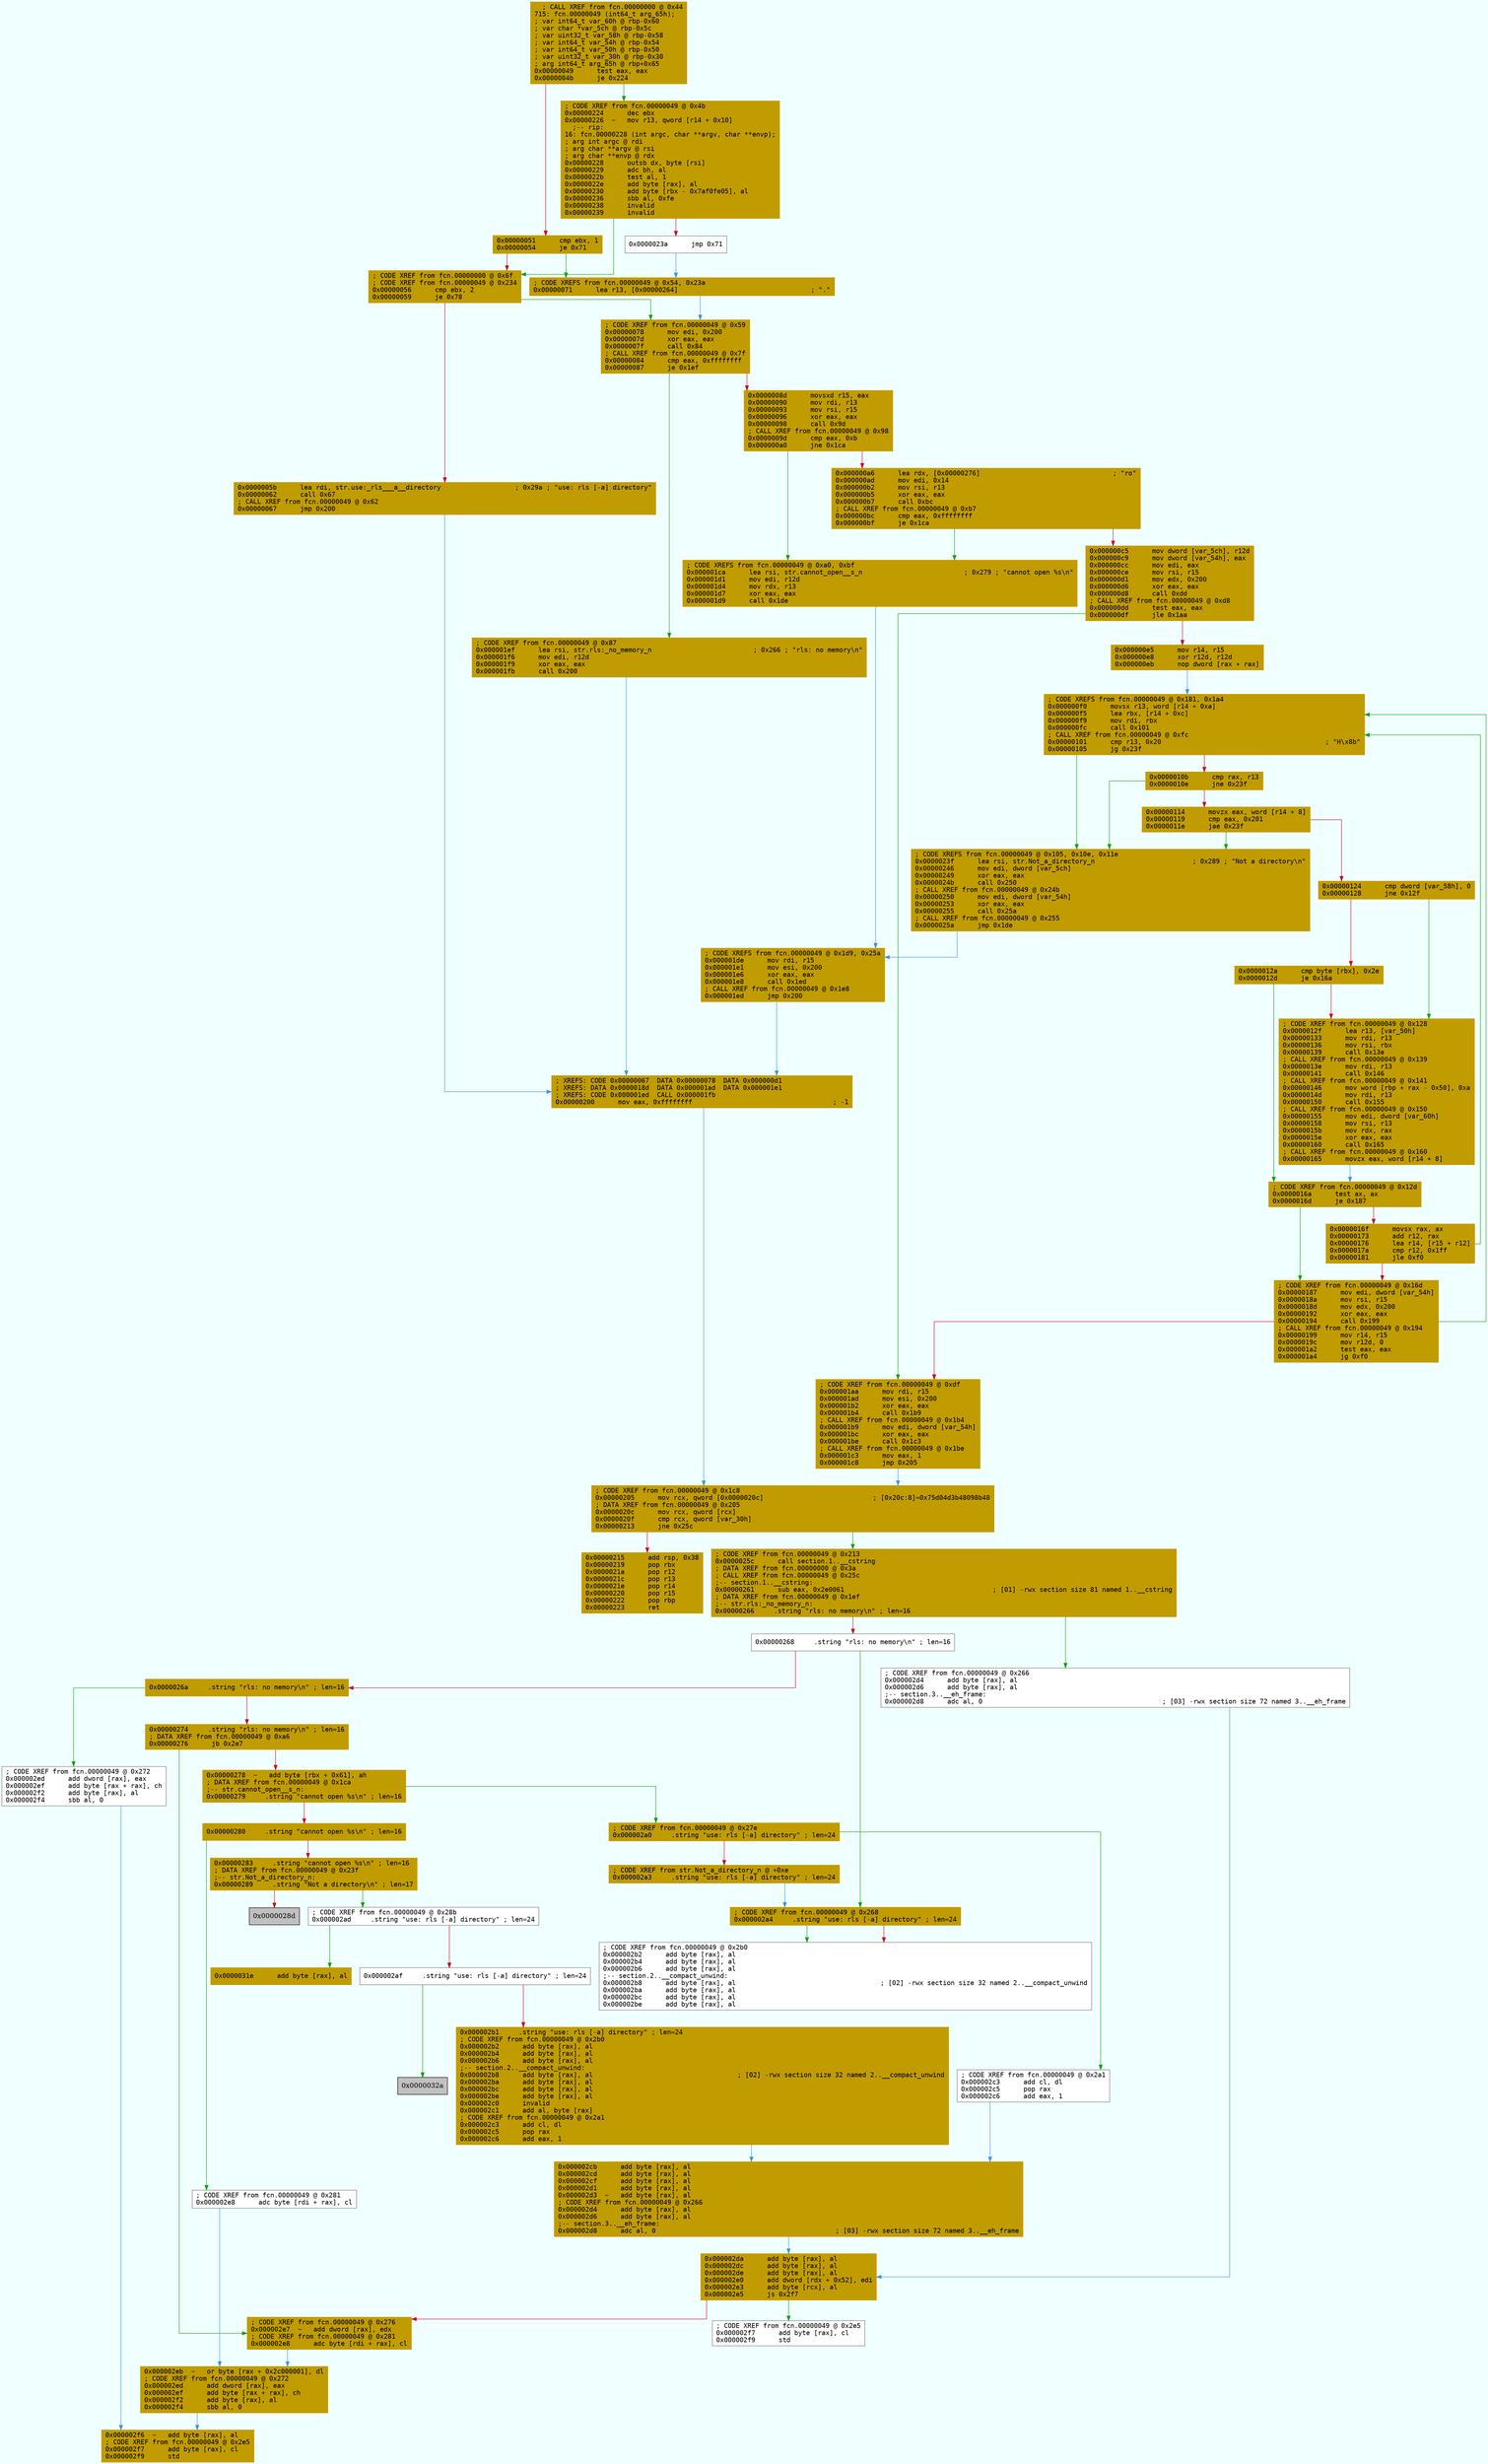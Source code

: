 digraph code {
	graph [bgcolor=azure fontsize=8 fontname="Courier" splines="ortho"];
	node [fillcolor=gray style=filled shape=box];
	edge [arrowhead="normal"];
	"0x00000049" [URL="fcn.00000049/0x00000049", fillcolor="#c19c00",color="#c19c00", fontname="Courier",label="  ; CALL XREF from fcn.00000000 @ 0x44\l715: fcn.00000049 (int64_t arg_65h);\l; var int64_t var_60h @ rbp-0x60\l; var char *var_5ch @ rbp-0x5c\l; var uint32_t var_58h @ rbp-0x58\l; var int64_t var_54h @ rbp-0x54\l; var int64_t var_50h @ rbp-0x50\l; var uint32_t var_30h @ rbp-0x30\l; arg int64_t arg_65h @ rbp+0x65\l0x00000049      test eax, eax\l0x0000004b      je 0x224\l"]
	"0x00000051" [URL="fcn.00000049/0x00000051", fillcolor="#c19c00",color="#c19c00", fontname="Courier",label="0x00000051      cmp ebx, 1\l0x00000054      je 0x71\l"]
	"0x00000056" [URL="fcn.00000049/0x00000056", fillcolor="#c19c00",color="#c19c00", fontname="Courier",label="; CODE XREF from fcn.00000000 @ 0x6f\l; CODE XREF from fcn.00000049 @ 0x234\l0x00000056      cmp ebx, 2\l0x00000059      je 0x78\l"]
	"0x0000005b" [URL="fcn.00000049/0x0000005b", fillcolor="#c19c00",color="#c19c00", fontname="Courier",label="0x0000005b      lea rdi, str.use:_rls___a__directory                   ; 0x29a ; \"use: rls [-a] directory\"\l0x00000062      call 0x67\l; CALL XREF from fcn.00000049 @ 0x62\l0x00000067      jmp 0x200\l"]
	"0x00000071" [URL="fcn.00000049/0x00000071", fillcolor="#c19c00",color="#c19c00", fontname="Courier",label="; CODE XREFS from fcn.00000049 @ 0x54, 0x23a\l0x00000071      lea r13, [0x00000264]                                  ; \".\"\l"]
	"0x00000078" [URL="fcn.00000049/0x00000078", fillcolor="#c19c00",color="#c19c00", fontname="Courier",label="; CODE XREF from fcn.00000049 @ 0x59\l0x00000078      mov edi, 0x200\l0x0000007d      xor eax, eax\l0x0000007f      call 0x84\l; CALL XREF from fcn.00000049 @ 0x7f\l0x00000084      cmp eax, 0xffffffff\l0x00000087      je 0x1ef\l"]
	"0x0000008d" [URL="fcn.00000049/0x0000008d", fillcolor="#c19c00",color="#c19c00", fontname="Courier",label="0x0000008d      movsxd r15, eax\l0x00000090      mov rdi, r13\l0x00000093      mov rsi, r15\l0x00000096      xor eax, eax\l0x00000098      call 0x9d\l; CALL XREF from fcn.00000049 @ 0x98\l0x0000009d      cmp eax, 0xb\l0x000000a0      jne 0x1ca\l"]
	"0x000000a6" [URL="fcn.00000049/0x000000a6", fillcolor="#c19c00",color="#c19c00", fontname="Courier",label="0x000000a6      lea rdx, [0x00000276]                                  ; \"ro\"\l0x000000ad      mov edi, 0x14\l0x000000b2      mov rsi, r13\l0x000000b5      xor eax, eax\l0x000000b7      call 0xbc\l; CALL XREF from fcn.00000049 @ 0xb7\l0x000000bc      cmp eax, 0xffffffff\l0x000000bf      je 0x1ca\l"]
	"0x000000c5" [URL="fcn.00000049/0x000000c5", fillcolor="#c19c00",color="#c19c00", fontname="Courier",label="0x000000c5      mov dword [var_5ch], r12d\l0x000000c9      mov dword [var_54h], eax\l0x000000cc      mov edi, eax\l0x000000ce      mov rsi, r15\l0x000000d1      mov edx, 0x200\l0x000000d6      xor eax, eax\l0x000000d8      call 0xdd\l; CALL XREF from fcn.00000049 @ 0xd8\l0x000000dd      test eax, eax\l0x000000df      jle 0x1aa\l"]
	"0x000000e5" [URL="fcn.00000049/0x000000e5", fillcolor="#c19c00",color="#c19c00", fontname="Courier",label="0x000000e5      mov r14, r15\l0x000000e8      xor r12d, r12d\l0x000000eb      nop dword [rax + rax]\l"]
	"0x000000f0" [URL="fcn.00000049/0x000000f0", fillcolor="#c19c00",color="#c19c00", fontname="Courier",label="; CODE XREFS from fcn.00000049 @ 0x181, 0x1a4\l0x000000f0      movsx r13, word [r14 + 0xa]\l0x000000f5      lea rbx, [r14 + 0xc]\l0x000000f9      mov rdi, rbx\l0x000000fc      call 0x101\l; CALL XREF from fcn.00000049 @ 0xfc\l0x00000101      cmp r13, 0x20                                          ; \"H\\x8b\"\l0x00000105      jg 0x23f\l"]
	"0x0000010b" [URL="fcn.00000049/0x0000010b", fillcolor="#c19c00",color="#c19c00", fontname="Courier",label="0x0000010b      cmp rax, r13\l0x0000010e      jne 0x23f\l"]
	"0x00000114" [URL="fcn.00000049/0x00000114", fillcolor="#c19c00",color="#c19c00", fontname="Courier",label="0x00000114      movzx eax, word [r14 + 8]\l0x00000119      cmp eax, 0x201\l0x0000011e      jae 0x23f\l"]
	"0x00000124" [URL="fcn.00000049/0x00000124", fillcolor="#c19c00",color="#c19c00", fontname="Courier",label="0x00000124      cmp dword [var_58h], 0\l0x00000128      jne 0x12f\l"]
	"0x0000012a" [URL="fcn.00000049/0x0000012a", fillcolor="#c19c00",color="#c19c00", fontname="Courier",label="0x0000012a      cmp byte [rbx], 0x2e\l0x0000012d      je 0x16a\l"]
	"0x0000012f" [URL="fcn.00000049/0x0000012f", fillcolor="#c19c00",color="#c19c00", fontname="Courier",label="; CODE XREF from fcn.00000049 @ 0x128\l0x0000012f      lea r13, [var_50h]\l0x00000133      mov rdi, r13\l0x00000136      mov rsi, rbx\l0x00000139      call 0x13e\l; CALL XREF from fcn.00000049 @ 0x139\l0x0000013e      mov rdi, r13\l0x00000141      call 0x146\l; CALL XREF from fcn.00000049 @ 0x141\l0x00000146      mov word [rbp + rax - 0x50], 0xa\l0x0000014d      mov rdi, r13\l0x00000150      call 0x155\l; CALL XREF from fcn.00000049 @ 0x150\l0x00000155      mov edi, dword [var_60h]\l0x00000158      mov rsi, r13\l0x0000015b      mov rdx, rax\l0x0000015e      xor eax, eax\l0x00000160      call 0x165\l; CALL XREF from fcn.00000049 @ 0x160\l0x00000165      movzx eax, word [r14 + 8]\l"]
	"0x0000016a" [URL="fcn.00000049/0x0000016a", fillcolor="#c19c00",color="#c19c00", fontname="Courier",label="; CODE XREF from fcn.00000049 @ 0x12d\l0x0000016a      test ax, ax\l0x0000016d      je 0x187\l"]
	"0x0000016f" [URL="fcn.00000049/0x0000016f", fillcolor="#c19c00",color="#c19c00", fontname="Courier",label="0x0000016f      movsx rax, ax\l0x00000173      add r12, rax\l0x00000176      lea r14, [r15 + r12]\l0x0000017a      cmp r12, 0x1ff\l0x00000181      jle 0xf0\l"]
	"0x00000187" [URL="fcn.00000049/0x00000187", fillcolor="#c19c00",color="#c19c00", fontname="Courier",label="; CODE XREF from fcn.00000049 @ 0x16d\l0x00000187      mov edi, dword [var_54h]\l0x0000018a      mov rsi, r15\l0x0000018d      mov edx, 0x200\l0x00000192      xor eax, eax\l0x00000194      call 0x199\l; CALL XREF from fcn.00000049 @ 0x194\l0x00000199      mov r14, r15\l0x0000019c      mov r12d, 0\l0x000001a2      test eax, eax\l0x000001a4      jg 0xf0\l"]
	"0x000001aa" [URL="fcn.00000049/0x000001aa", fillcolor="#c19c00",color="#c19c00", fontname="Courier",label="; CODE XREF from fcn.00000049 @ 0xdf\l0x000001aa      mov rdi, r15\l0x000001ad      mov esi, 0x200\l0x000001b2      xor eax, eax\l0x000001b4      call 0x1b9\l; CALL XREF from fcn.00000049 @ 0x1b4\l0x000001b9      mov edi, dword [var_54h]\l0x000001bc      xor eax, eax\l0x000001be      call 0x1c3\l; CALL XREF from fcn.00000049 @ 0x1be\l0x000001c3      mov eax, 1\l0x000001c8      jmp 0x205\l"]
	"0x000001ca" [URL="fcn.00000049/0x000001ca", fillcolor="#c19c00",color="#c19c00", fontname="Courier",label="; CODE XREFS from fcn.00000049 @ 0xa0, 0xbf\l0x000001ca      lea rsi, str.cannot_open__s_n                          ; 0x279 ; \"cannot open %s\\n\"\l0x000001d1      mov edi, r12d\l0x000001d4      mov rdx, r13\l0x000001d7      xor eax, eax\l0x000001d9      call 0x1de\l"]
	"0x000001de" [URL="fcn.00000049/0x000001de", fillcolor="#c19c00",color="#c19c00", fontname="Courier",label="; CODE XREFS from fcn.00000049 @ 0x1d9, 0x25a\l0x000001de      mov rdi, r15\l0x000001e1      mov esi, 0x200\l0x000001e6      xor eax, eax\l0x000001e8      call 0x1ed\l; CALL XREF from fcn.00000049 @ 0x1e8\l0x000001ed      jmp 0x200\l"]
	"0x000001ef" [URL="fcn.00000049/0x000001ef", fillcolor="#c19c00",color="#c19c00", fontname="Courier",label="; CODE XREF from fcn.00000049 @ 0x87\l0x000001ef      lea rsi, str.rls:_no_memory_n                          ; 0x266 ; \"rls: no memory\\n\"\l0x000001f6      mov edi, r12d\l0x000001f9      xor eax, eax\l0x000001fb      call 0x200\l"]
	"0x00000200" [URL="fcn.00000049/0x00000200", fillcolor="#c19c00",color="#c19c00", fontname="Courier",label="; XREFS: CODE 0x00000067  DATA 0x00000078  DATA 0x000000d1  \l; XREFS: DATA 0x0000018d  DATA 0x000001ad  DATA 0x000001e1  \l; XREFS: CODE 0x000001ed  CALL 0x000001fb  \l0x00000200      mov eax, 0xffffffff                                    ; -1\l"]
	"0x00000205" [URL="fcn.00000049/0x00000205", fillcolor="#c19c00",color="#c19c00", fontname="Courier",label="; CODE XREF from fcn.00000049 @ 0x1c8\l0x00000205      mov rcx, qword [0x0000020c]                            ; [0x20c:8]=0x75d04d3b48098b48\l; DATA XREF from fcn.00000049 @ 0x205\l0x0000020c      mov rcx, qword [rcx]\l0x0000020f      cmp rcx, qword [var_30h]\l0x00000213      jne 0x25c\l"]
	"0x00000215" [URL="fcn.00000049/0x00000215", fillcolor="#c19c00",color="#c19c00", fontname="Courier",label="0x00000215      add rsp, 0x38\l0x00000219      pop rbx\l0x0000021a      pop r12\l0x0000021c      pop r13\l0x0000021e      pop r14\l0x00000220      pop r15\l0x00000222      pop rbp\l0x00000223      ret\l"]
	"0x00000224" [URL="fcn.00000049/0x00000224", fillcolor="#c19c00",color="#c19c00", fontname="Courier",label="; CODE XREF from fcn.00000049 @ 0x4b\l0x00000224      dec ebx\l0x00000226  ~   mov r13, qword [r14 + 0x10]\l  ;-- rip:\l16: fcn.00000228 (int argc, char **argv, char **envp);\l; arg int argc @ rdi\l; arg char **argv @ rsi\l; arg char **envp @ rdx\l0x00000228      outsb dx, byte [rsi]\l0x00000229      adc bh, al\l0x0000022b      test al, 1\l0x0000022e      add byte [rax], al\l0x00000230      add byte [rbx - 0x7af0fe05], al\l0x00000236      sbb al, 0xfe\l0x00000238      invalid\l0x00000239      invalid\l"]
	"0x0000023a" [URL="fcn.00000049/0x0000023a", fillcolor="white",color="#767676", fontname="Courier",label="0x0000023a      jmp 0x71\l"]
	"0x0000023f" [URL="fcn.00000049/0x0000023f", fillcolor="#c19c00",color="#c19c00", fontname="Courier",label="; CODE XREFS from fcn.00000049 @ 0x105, 0x10e, 0x11e\l0x0000023f      lea rsi, str.Not_a_directory_n                         ; 0x289 ; \"Not a directory\\n\"\l0x00000246      mov edi, dword [var_5ch]\l0x00000249      xor eax, eax\l0x0000024b      call 0x250\l; CALL XREF from fcn.00000049 @ 0x24b\l0x00000250      mov edi, dword [var_54h]\l0x00000253      xor eax, eax\l0x00000255      call 0x25a\l; CALL XREF from fcn.00000049 @ 0x255\l0x0000025a      jmp 0x1de\l"]
	"0x0000025c" [URL="fcn.00000049/0x0000025c", fillcolor="#c19c00",color="#c19c00", fontname="Courier",label="; CODE XREF from fcn.00000049 @ 0x213\l0x0000025c      call section.1..__cstring\l; DATA XREF from fcn.00000000 @ 0x3a\l; CALL XREF from fcn.00000049 @ 0x25c\l;-- section.1..__cstring:\l0x00000261      sub eax, 0x2e0061                                      ; [01] -rwx section size 81 named 1..__cstring\l; DATA XREF from fcn.00000049 @ 0x1ef\l;-- str.rls:_no_memory_n:\l0x00000266     .string \"rls: no memory\\n\" ; len=16\l"]
	"0x00000268" [URL="fcn.00000049/0x00000268", fillcolor="white",color="#767676", fontname="Courier",label="0x00000268     .string \"rls: no memory\\n\" ; len=16\l"]
	"0x0000026a" [URL="fcn.00000049/0x0000026a", fillcolor="#c19c00",color="#c19c00", fontname="Courier",label="0x0000026a     .string \"rls: no memory\\n\" ; len=16\l"]
	"0x00000274" [URL="fcn.00000049/0x00000274", fillcolor="#c19c00",color="#c19c00", fontname="Courier",label="0x00000274     .string \"rls: no memory\\n\" ; len=16\l; DATA XREF from fcn.00000049 @ 0xa6\l0x00000276      jb 0x2e7\l"]
	"0x00000278" [URL="fcn.00000049/0x00000278", fillcolor="#c19c00",color="#c19c00", fontname="Courier",label="0x00000278  ~   add byte [rbx + 0x61], ah\l; DATA XREF from fcn.00000049 @ 0x1ca\l;-- str.cannot_open__s_n:\l0x00000279     .string \"cannot open %s\\n\" ; len=16\l"]
	"0x00000280" [URL="fcn.00000049/0x00000280", fillcolor="#c19c00",color="#c19c00", fontname="Courier",label="0x00000280     .string \"cannot open %s\\n\" ; len=16\l"]
	"0x00000283" [URL="fcn.00000049/0x00000283", fillcolor="#c19c00",color="#c19c00", fontname="Courier",label="0x00000283     .string \"cannot open %s\\n\" ; len=16\l; DATA XREF from fcn.00000049 @ 0x23f\l;-- str.Not_a_directory_n:\l0x00000289     .string \"Not a directory\\n\" ; len=17\l"]
	"0x000002a0" [URL="fcn.00000049/0x000002a0", fillcolor="#c19c00",color="#c19c00", fontname="Courier",label="; CODE XREF from fcn.00000049 @ 0x27e\l0x000002a0     .string \"use: rls [-a] directory\" ; len=24\l"]
	"0x000002a3" [URL="fcn.00000049/0x000002a3", fillcolor="#c19c00",color="#c19c00", fontname="Courier",label="; CODE XREF from str.Not_a_directory_n @ +0xe\l0x000002a3     .string \"use: rls [-a] directory\" ; len=24\l"]
	"0x000002a4" [URL="fcn.00000049/0x000002a4", fillcolor="#c19c00",color="#c19c00", fontname="Courier",label="; CODE XREF from fcn.00000049 @ 0x268\l0x000002a4     .string \"use: rls [-a] directory\" ; len=24\l"]
	"0x000002ad" [URL="fcn.00000049/0x000002ad", fillcolor="white",color="#767676", fontname="Courier",label="; CODE XREF from fcn.00000049 @ 0x28b\l0x000002ad     .string \"use: rls [-a] directory\" ; len=24\l"]
	"0x000002af" [URL="fcn.00000049/0x000002af", fillcolor="white",color="#767676", fontname="Courier",label="0x000002af     .string \"use: rls [-a] directory\" ; len=24\l"]
	"0x000002b1" [URL="fcn.00000049/0x000002b1", fillcolor="#c19c00",color="#c19c00", fontname="Courier",label="0x000002b1     .string \"use: rls [-a] directory\" ; len=24\l; CODE XREF from fcn.00000049 @ 0x2b0\l0x000002b2      add byte [rax], al\l0x000002b4      add byte [rax], al\l0x000002b6      add byte [rax], al\l;-- section.2..__compact_unwind:\l0x000002b8      add byte [rax], al                                     ; [02] -rwx section size 32 named 2..__compact_unwind\l0x000002ba      add byte [rax], al\l0x000002bc      add byte [rax], al\l0x000002be      add byte [rax], al\l0x000002c0      invalid\l0x000002c1      add al, byte [rax]\l; CODE XREF from fcn.00000049 @ 0x2a1\l0x000002c3      add cl, dl\l0x000002c5      pop rax\l0x000002c6      add eax, 1\l"]
	"0x000002b2" [URL="fcn.00000049/0x000002b2", fillcolor="white",color="#767676", fontname="Courier",label="; CODE XREF from fcn.00000049 @ 0x2b0\l0x000002b2      add byte [rax], al\l0x000002b4      add byte [rax], al\l0x000002b6      add byte [rax], al\l;-- section.2..__compact_unwind:\l0x000002b8      add byte [rax], al                                     ; [02] -rwx section size 32 named 2..__compact_unwind\l0x000002ba      add byte [rax], al\l0x000002bc      add byte [rax], al\l0x000002be      add byte [rax], al\l"]
	"0x000002c3" [URL="fcn.00000049/0x000002c3", fillcolor="white",color="#767676", fontname="Courier",label="; CODE XREF from fcn.00000049 @ 0x2a1\l0x000002c3      add cl, dl\l0x000002c5      pop rax\l0x000002c6      add eax, 1\l"]
	"0x000002cb" [URL="fcn.00000049/0x000002cb", fillcolor="#c19c00",color="#c19c00", fontname="Courier",label="0x000002cb      add byte [rax], al\l0x000002cd      add byte [rax], al\l0x000002cf      add byte [rax], al\l0x000002d1      add byte [rax], al\l0x000002d3  ~   add byte [rax], al\l; CODE XREF from fcn.00000049 @ 0x266\l0x000002d4      add byte [rax], al\l0x000002d6      add byte [rax], al\l;-- section.3..__eh_frame:\l0x000002d8      adc al, 0                                              ; [03] -rwx section size 72 named 3..__eh_frame\l"]
	"0x000002d4" [URL="fcn.00000049/0x000002d4", fillcolor="white",color="#767676", fontname="Courier",label="; CODE XREF from fcn.00000049 @ 0x266\l0x000002d4      add byte [rax], al\l0x000002d6      add byte [rax], al\l;-- section.3..__eh_frame:\l0x000002d8      adc al, 0                                              ; [03] -rwx section size 72 named 3..__eh_frame\l"]
	"0x000002da" [URL="fcn.00000049/0x000002da", fillcolor="#c19c00",color="#c19c00", fontname="Courier",label="0x000002da      add byte [rax], al\l0x000002dc      add byte [rax], al\l0x000002de      add byte [rax], al\l0x000002e0      add dword [rdx + 0x52], edi\l0x000002e3      add byte [rcx], al\l0x000002e5      js 0x2f7\l"]
	"0x000002e7" [URL="fcn.00000049/0x000002e7", fillcolor="#c19c00",color="#c19c00", fontname="Courier",label="; CODE XREF from fcn.00000049 @ 0x276\l0x000002e7  ~   add dword [rax], edx\l; CODE XREF from fcn.00000049 @ 0x281\l0x000002e8      adc byte [rdi + rax], cl\l"]
	"0x000002e8" [URL="fcn.00000049/0x000002e8", fillcolor="white",color="#767676", fontname="Courier",label="; CODE XREF from fcn.00000049 @ 0x281\l0x000002e8      adc byte [rdi + rax], cl\l"]
	"0x000002eb" [URL="fcn.00000049/0x000002eb", fillcolor="#c19c00",color="#c19c00", fontname="Courier",label="0x000002eb  ~   or byte [rax + 0x2c000001], dl\l; CODE XREF from fcn.00000049 @ 0x272\l0x000002ed      add dword [rax], eax\l0x000002ef      add byte [rax + rax], ch\l0x000002f2      add byte [rax], al\l0x000002f4      sbb al, 0\l"]
	"0x000002ed" [URL="fcn.00000049/0x000002ed", fillcolor="white",color="#767676", fontname="Courier",label="; CODE XREF from fcn.00000049 @ 0x272\l0x000002ed      add dword [rax], eax\l0x000002ef      add byte [rax + rax], ch\l0x000002f2      add byte [rax], al\l0x000002f4      sbb al, 0\l"]
	"0x000002f6" [URL="fcn.00000049/0x000002f6", fillcolor="#c19c00",color="#c19c00", fontname="Courier",label="0x000002f6  ~   add byte [rax], al\l; CODE XREF from fcn.00000049 @ 0x2e5\l0x000002f7      add byte [rax], cl\l0x000002f9      std\l"]
	"0x000002f7" [URL="fcn.00000049/0x000002f7", fillcolor="white",color="#767676", fontname="Courier",label="; CODE XREF from fcn.00000049 @ 0x2e5\l0x000002f7      add byte [rax], cl\l0x000002f9      std\l"]
	"0x0000031e" [URL="fcn.00000049/0x0000031e", fillcolor="#c19c00",color="#c19c00", fontname="Courier",label="0x0000031e      add byte [rax], al\l"]
        "0x00000049" -> "0x00000224" [color="#13a10e"];
        "0x00000049" -> "0x00000051" [color="#c50f1f"];
        "0x00000051" -> "0x00000071" [color="#13a10e"];
        "0x00000051" -> "0x00000056" [color="#c50f1f"];
        "0x00000056" -> "0x00000078" [color="#13a10e"];
        "0x00000056" -> "0x0000005b" [color="#c50f1f"];
        "0x0000005b" -> "0x00000200" [color="#3a96dd"];
        "0x00000071" -> "0x00000078" [color="#3a96dd"];
        "0x00000078" -> "0x000001ef" [color="#13a10e"];
        "0x00000078" -> "0x0000008d" [color="#c50f1f"];
        "0x0000008d" -> "0x000001ca" [color="#13a10e"];
        "0x0000008d" -> "0x000000a6" [color="#c50f1f"];
        "0x000000a6" -> "0x000001ca" [color="#13a10e"];
        "0x000000a6" -> "0x000000c5" [color="#c50f1f"];
        "0x000000c5" -> "0x000001aa" [color="#13a10e"];
        "0x000000c5" -> "0x000000e5" [color="#c50f1f"];
        "0x000000e5" -> "0x000000f0" [color="#3a96dd"];
        "0x000000f0" -> "0x0000023f" [color="#13a10e"];
        "0x000000f0" -> "0x0000010b" [color="#c50f1f"];
        "0x0000010b" -> "0x0000023f" [color="#13a10e"];
        "0x0000010b" -> "0x00000114" [color="#c50f1f"];
        "0x00000114" -> "0x0000023f" [color="#13a10e"];
        "0x00000114" -> "0x00000124" [color="#c50f1f"];
        "0x00000124" -> "0x0000012f" [color="#13a10e"];
        "0x00000124" -> "0x0000012a" [color="#c50f1f"];
        "0x0000012a" -> "0x0000016a" [color="#13a10e"];
        "0x0000012a" -> "0x0000012f" [color="#c50f1f"];
        "0x0000012f" -> "0x0000016a" [color="#3a96dd"];
        "0x0000016a" -> "0x00000187" [color="#13a10e"];
        "0x0000016a" -> "0x0000016f" [color="#c50f1f"];
        "0x0000016f" -> "0x000000f0" [color="#13a10e"];
        "0x0000016f" -> "0x00000187" [color="#c50f1f"];
        "0x00000187" -> "0x000000f0" [color="#13a10e"];
        "0x00000187" -> "0x000001aa" [color="#c50f1f"];
        "0x000001aa" -> "0x00000205" [color="#3a96dd"];
        "0x000001ca" -> "0x000001de" [color="#3a96dd"];
        "0x000001de" -> "0x00000200" [color="#3a96dd"];
        "0x000001ef" -> "0x00000200" [color="#3a96dd"];
        "0x00000200" -> "0x00000205" [color="#3a96dd"];
        "0x00000205" -> "0x0000025c" [color="#13a10e"];
        "0x00000205" -> "0x00000215" [color="#c50f1f"];
        "0x00000224" -> "0x00000056" [color="#13a10e"];
        "0x00000224" -> "0x0000023a" [color="#c50f1f"];
        "0x0000023a" -> "0x00000071" [color="#3a96dd"];
        "0x0000023f" -> "0x000001de" [color="#3a96dd"];
        "0x0000025c" -> "0x000002d4" [color="#13a10e"];
        "0x0000025c" -> "0x00000268" [color="#c50f1f"];
        "0x00000268" -> "0x000002a4" [color="#13a10e"];
        "0x00000268" -> "0x0000026a" [color="#c50f1f"];
        "0x0000026a" -> "0x000002ed" [color="#13a10e"];
        "0x0000026a" -> "0x00000274" [color="#c50f1f"];
        "0x00000274" -> "0x000002e7" [color="#13a10e"];
        "0x00000274" -> "0x00000278" [color="#c50f1f"];
        "0x00000278" -> "0x000002a0" [color="#13a10e"];
        "0x00000278" -> "0x00000280" [color="#c50f1f"];
        "0x00000280" -> "0x000002e8" [color="#13a10e"];
        "0x00000280" -> "0x00000283" [color="#c50f1f"];
        "0x00000283" -> "0x000002ad" [color="#13a10e"];
        "0x00000283" -> "0x0000028d" [color="#c50f1f"];
        "0x000002a0" -> "0x000002c3" [color="#13a10e"];
        "0x000002a0" -> "0x000002a3" [color="#c50f1f"];
        "0x000002a3" -> "0x000002a4" [color="#3a96dd"];
        "0x000002a4" -> "0x000002b2" [color="#13a10e"];
        "0x000002a4" -> "0x000002b2" [color="#c50f1f"];
        "0x000002ad" -> "0x0000031e" [color="#13a10e"];
        "0x000002ad" -> "0x000002af" [color="#c50f1f"];
        "0x000002af" -> "0x0000032a" [color="#13a10e"];
        "0x000002af" -> "0x000002b1" [color="#c50f1f"];
        "0x000002b1" -> "0x000002cb" [color="#3a96dd"];
        "0x000002c3" -> "0x000002cb" [color="#3a96dd"];
        "0x000002cb" -> "0x000002da" [color="#3a96dd"];
        "0x000002d4" -> "0x000002da" [color="#3a96dd"];
        "0x000002da" -> "0x000002f7" [color="#13a10e"];
        "0x000002da" -> "0x000002e7" [color="#c50f1f"];
        "0x000002e7" -> "0x000002eb" [color="#3a96dd"];
        "0x000002e8" -> "0x000002eb" [color="#3a96dd"];
        "0x000002eb" -> "0x000002f6" [color="#3a96dd"];
        "0x000002ed" -> "0x000002f6" [color="#3a96dd"];
}
